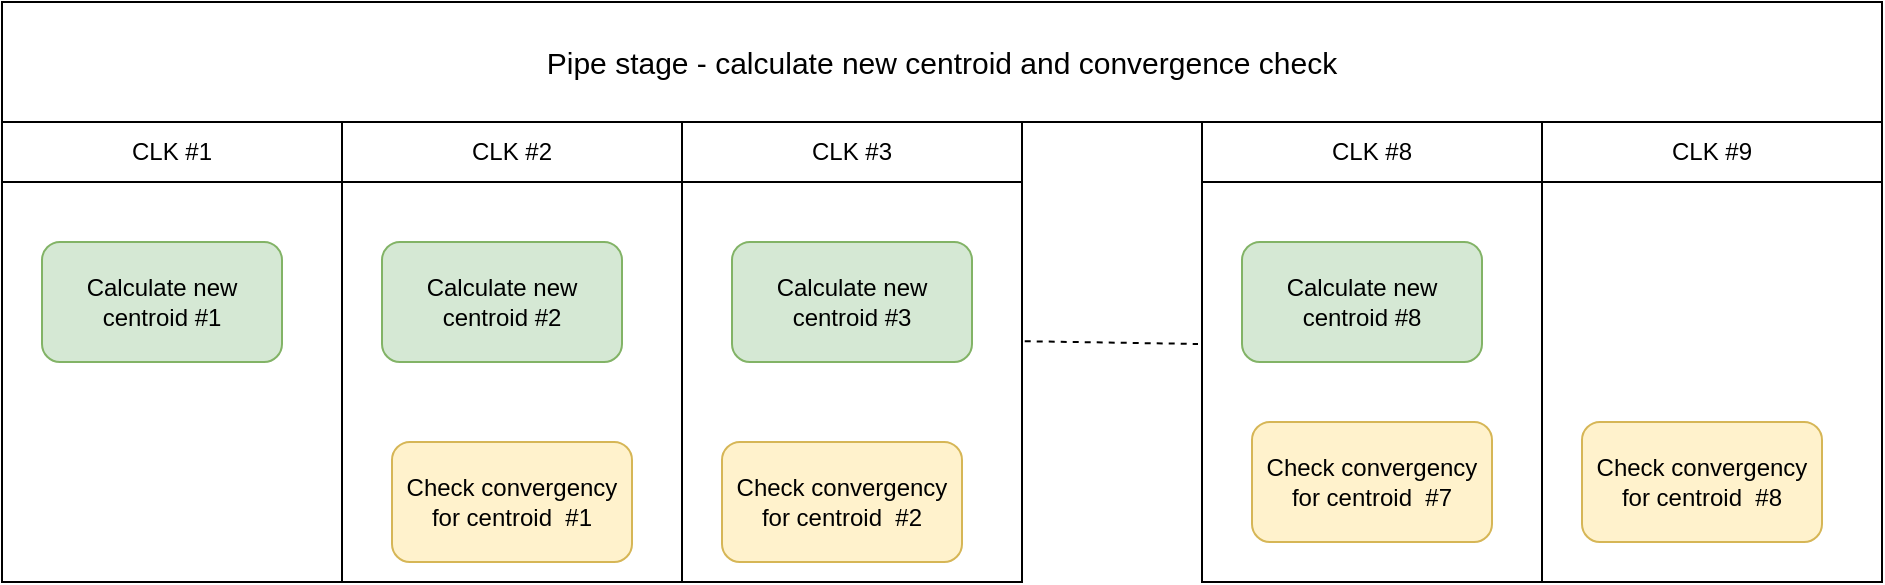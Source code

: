 <mxfile version="12.8.5" type="device"><diagram id="FB6elPbV3TaYqSb5KFqF" name="Page-1"><mxGraphModel dx="1021" dy="509" grid="1" gridSize="10" guides="1" tooltips="1" connect="1" arrows="1" fold="1" page="1" pageScale="1" pageWidth="850" pageHeight="1100" math="0" shadow="0"><root><mxCell id="0"/><mxCell id="1" parent="0"/><mxCell id="xq3pbu-Bm_kwqWq19sdM-1" value="" style="rounded=0;whiteSpace=wrap;html=1;" vertex="1" parent="1"><mxGeometry x="40" y="200" width="170" height="200" as="geometry"/></mxCell><mxCell id="xq3pbu-Bm_kwqWq19sdM-4" value="" style="rounded=0;whiteSpace=wrap;html=1;" vertex="1" parent="1"><mxGeometry x="210" y="200" width="170" height="200" as="geometry"/></mxCell><mxCell id="xq3pbu-Bm_kwqWq19sdM-5" value="" style="rounded=0;whiteSpace=wrap;html=1;" vertex="1" parent="1"><mxGeometry x="380" y="200" width="170" height="200" as="geometry"/></mxCell><mxCell id="xq3pbu-Bm_kwqWq19sdM-6" value="CLK #1" style="rounded=0;whiteSpace=wrap;html=1;" vertex="1" parent="1"><mxGeometry x="40" y="170" width="170" height="30" as="geometry"/></mxCell><mxCell id="xq3pbu-Bm_kwqWq19sdM-7" value="CLK #2" style="rounded=0;whiteSpace=wrap;html=1;" vertex="1" parent="1"><mxGeometry x="210" y="170" width="170" height="30" as="geometry"/></mxCell><mxCell id="xq3pbu-Bm_kwqWq19sdM-8" value="CLK #3" style="rounded=0;whiteSpace=wrap;html=1;" vertex="1" parent="1"><mxGeometry x="380" y="170" width="170" height="30" as="geometry"/></mxCell><mxCell id="xq3pbu-Bm_kwqWq19sdM-9" value="" style="endArrow=none;dashed=1;html=1;exitX=1.008;exitY=0.398;exitDx=0;exitDy=0;exitPerimeter=0;" edge="1" parent="1" source="xq3pbu-Bm_kwqWq19sdM-5"><mxGeometry width="50" height="50" relative="1" as="geometry"><mxPoint x="580" y="360" as="sourcePoint"/><mxPoint x="638" y="281" as="targetPoint"/></mxGeometry></mxCell><mxCell id="xq3pbu-Bm_kwqWq19sdM-10" value="" style="rounded=0;whiteSpace=wrap;html=1;" vertex="1" parent="1"><mxGeometry x="640" y="200" width="170" height="200" as="geometry"/></mxCell><mxCell id="xq3pbu-Bm_kwqWq19sdM-11" value="" style="rounded=0;whiteSpace=wrap;html=1;" vertex="1" parent="1"><mxGeometry x="810" y="200" width="170" height="200" as="geometry"/></mxCell><mxCell id="xq3pbu-Bm_kwqWq19sdM-12" value="CLK #8" style="rounded=0;whiteSpace=wrap;html=1;" vertex="1" parent="1"><mxGeometry x="640" y="170" width="170" height="30" as="geometry"/></mxCell><mxCell id="xq3pbu-Bm_kwqWq19sdM-13" value="CLK #9" style="rounded=0;whiteSpace=wrap;html=1;" vertex="1" parent="1"><mxGeometry x="810" y="170" width="170" height="30" as="geometry"/></mxCell><mxCell id="xq3pbu-Bm_kwqWq19sdM-14" value="Calculate new centroid #1" style="rounded=1;whiteSpace=wrap;html=1;fillColor=#d5e8d4;strokeColor=#82b366;" vertex="1" parent="1"><mxGeometry x="60" y="230" width="120" height="60" as="geometry"/></mxCell><mxCell id="xq3pbu-Bm_kwqWq19sdM-15" value="Calculate new centroid #2" style="rounded=1;whiteSpace=wrap;html=1;fillColor=#d5e8d4;strokeColor=#82b366;" vertex="1" parent="1"><mxGeometry x="230" y="230" width="120" height="60" as="geometry"/></mxCell><mxCell id="xq3pbu-Bm_kwqWq19sdM-16" value="Calculate new centroid #3" style="rounded=1;whiteSpace=wrap;html=1;fillColor=#d5e8d4;strokeColor=#82b366;" vertex="1" parent="1"><mxGeometry x="405" y="230" width="120" height="60" as="geometry"/></mxCell><mxCell id="xq3pbu-Bm_kwqWq19sdM-17" value="Calculate new centroid #8" style="rounded=1;whiteSpace=wrap;html=1;fillColor=#d5e8d4;strokeColor=#82b366;" vertex="1" parent="1"><mxGeometry x="660" y="230" width="120" height="60" as="geometry"/></mxCell><mxCell id="xq3pbu-Bm_kwqWq19sdM-18" value="Check convergency for centroid&amp;nbsp; #1" style="rounded=1;whiteSpace=wrap;html=1;fillColor=#fff2cc;strokeColor=#d6b656;" vertex="1" parent="1"><mxGeometry x="235" y="330" width="120" height="60" as="geometry"/></mxCell><mxCell id="xq3pbu-Bm_kwqWq19sdM-19" value="Check convergency for centroid&amp;nbsp; #2" style="rounded=1;whiteSpace=wrap;html=1;fillColor=#fff2cc;strokeColor=#d6b656;" vertex="1" parent="1"><mxGeometry x="400" y="330" width="120" height="60" as="geometry"/></mxCell><mxCell id="xq3pbu-Bm_kwqWq19sdM-20" value="Check convergency for centroid&amp;nbsp; #7" style="rounded=1;whiteSpace=wrap;html=1;fillColor=#fff2cc;strokeColor=#d6b656;" vertex="1" parent="1"><mxGeometry x="665" y="320" width="120" height="60" as="geometry"/></mxCell><mxCell id="xq3pbu-Bm_kwqWq19sdM-21" value="Check convergency for centroid&amp;nbsp; #8" style="rounded=1;whiteSpace=wrap;html=1;fillColor=#fff2cc;strokeColor=#d6b656;" vertex="1" parent="1"><mxGeometry x="830" y="320" width="120" height="60" as="geometry"/></mxCell><mxCell id="xq3pbu-Bm_kwqWq19sdM-22" value="&lt;font style=&quot;font-size: 15px&quot;&gt;Pipe stage - calculate new centroid and convergence check&lt;/font&gt;" style="rounded=0;whiteSpace=wrap;html=1;" vertex="1" parent="1"><mxGeometry x="40" y="110" width="940" height="60" as="geometry"/></mxCell></root></mxGraphModel></diagram></mxfile>